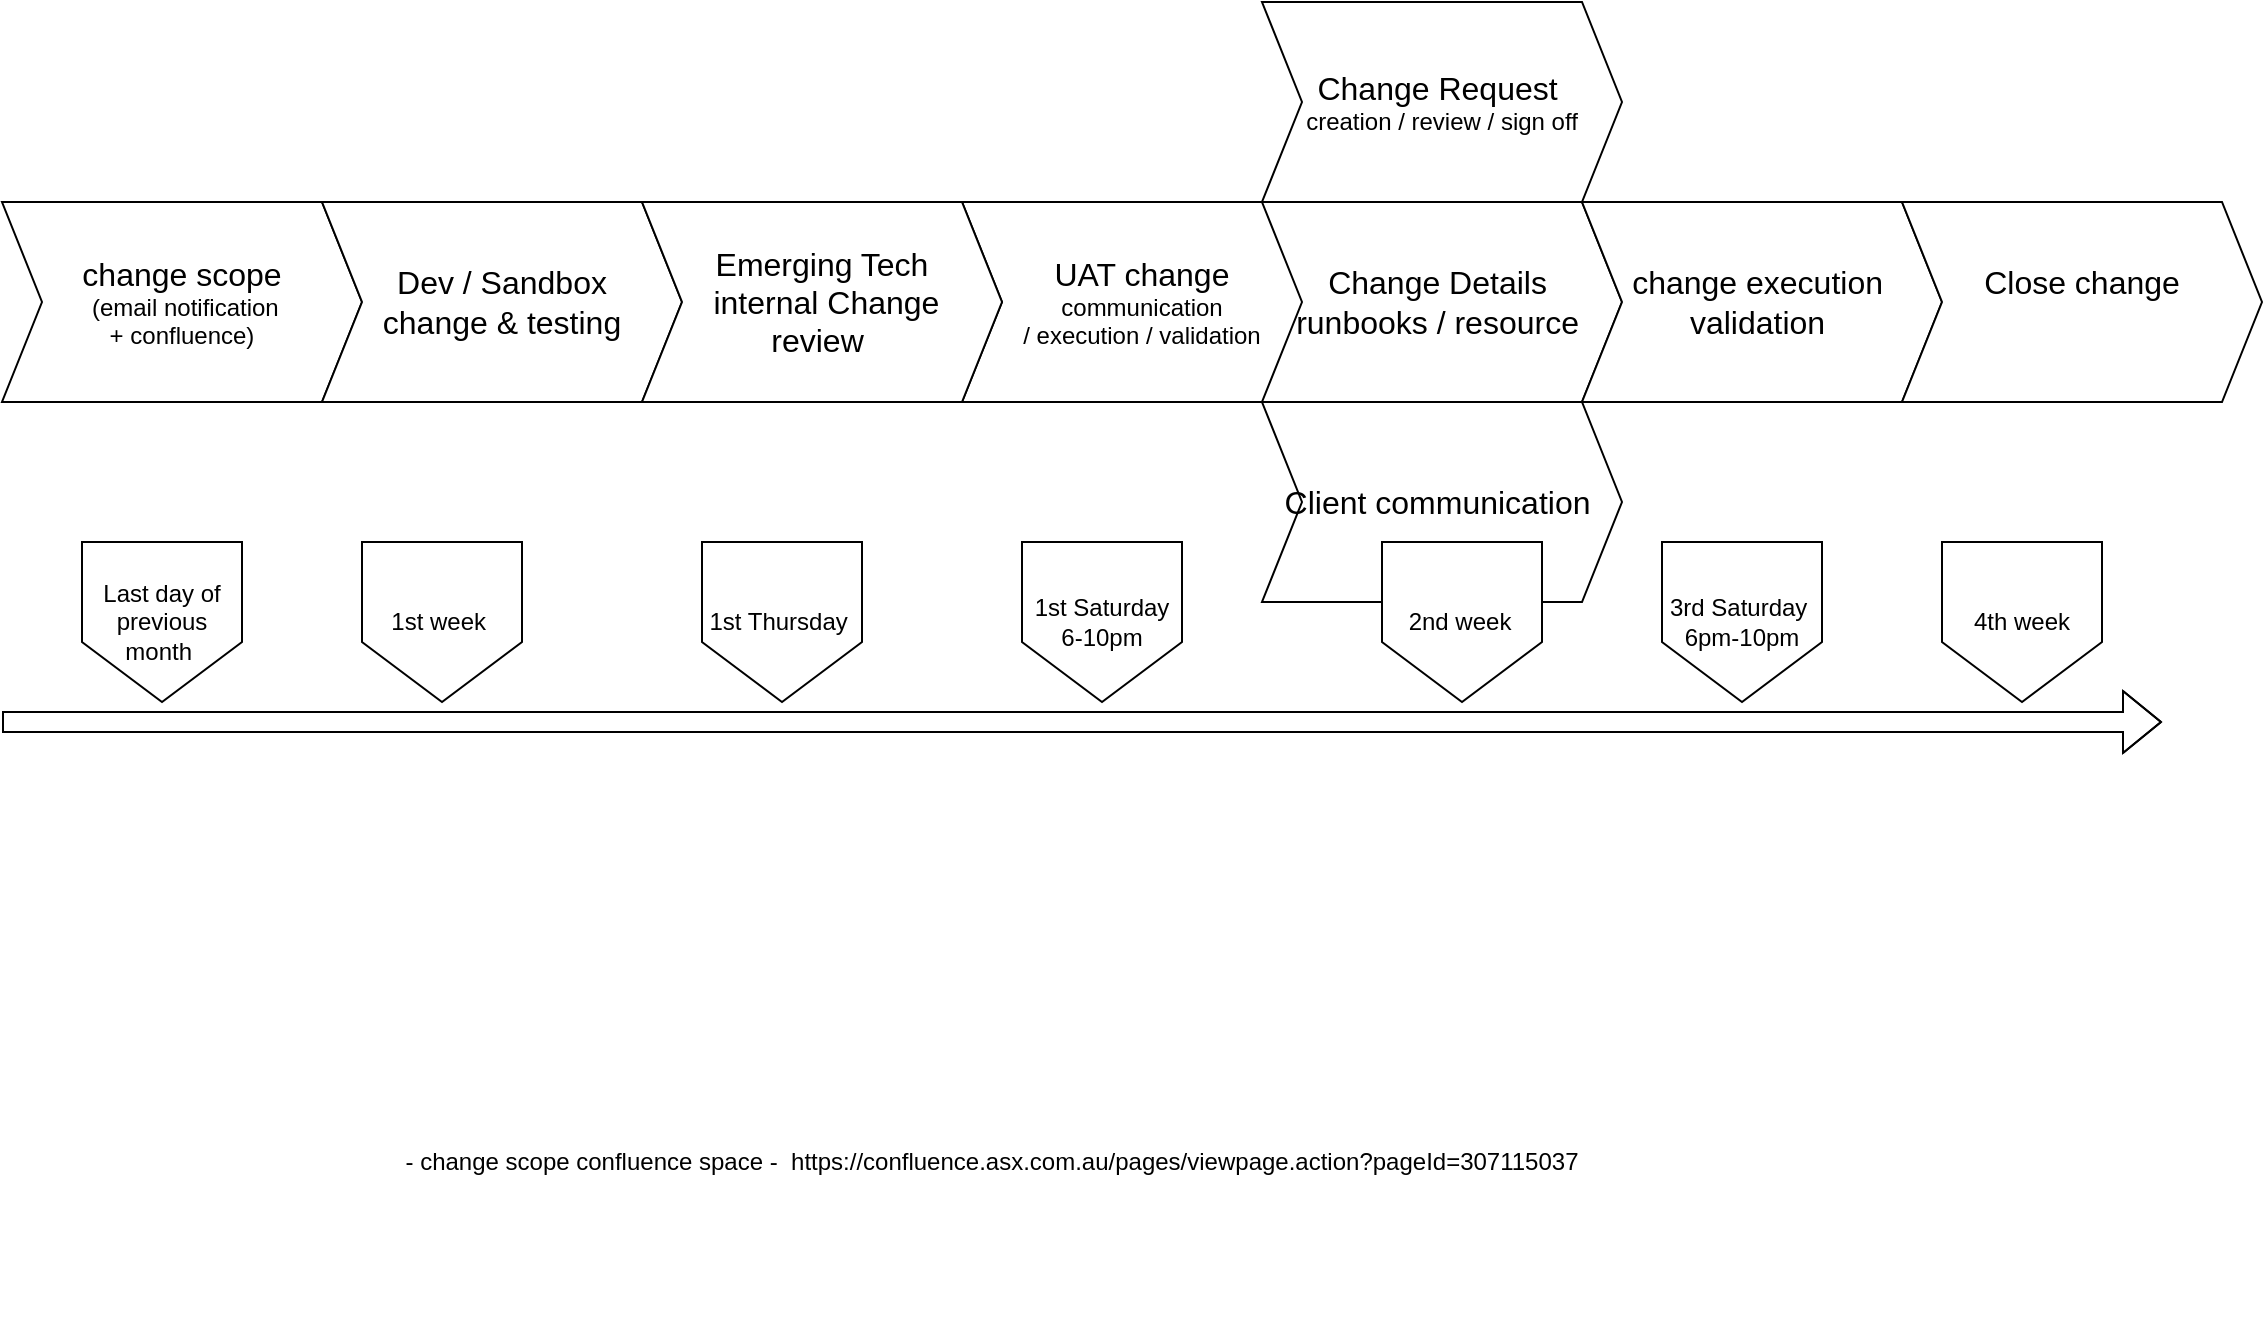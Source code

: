 <mxfile version="22.0.8" type="github">
  <diagram name="Page-1" id="FbC8swXIy_oEBKriSHkB">
    <mxGraphModel dx="1877" dy="542" grid="1" gridSize="10" guides="1" tooltips="1" connect="1" arrows="1" fold="1" page="1" pageScale="1" pageWidth="827" pageHeight="1169" math="1" shadow="0">
      <root>
        <mxCell id="0" />
        <mxCell id="1" parent="0" />
        <mxCell id="oGL73V1aoYLtVQccRy2J-2" value="&lt;font style=&quot;font-size: 16px;&quot;&gt;change scope&lt;/font&gt;&lt;br&gt;&amp;nbsp;(email notification &lt;br&gt;+ confluence)" style="shape=step;perimeter=stepPerimeter;whiteSpace=wrap;html=1;fixedSize=1;" parent="1" vertex="1">
          <mxGeometry x="-730" y="300" width="180" height="100" as="geometry" />
        </mxCell>
        <mxCell id="oGL73V1aoYLtVQccRy2J-7" value="- change scope confluence space -&amp;nbsp; https://confluence.asx.com.au/pages/viewpage.action?pageId=307115037" style="text;strokeColor=none;align=center;fillColor=none;html=1;verticalAlign=middle;whiteSpace=wrap;rounded=0;" parent="1" vertex="1">
          <mxGeometry x="-540" y="700" width="610" height="160" as="geometry" />
        </mxCell>
        <mxCell id="oGL73V1aoYLtVQccRy2J-8" value="&lt;span style=&quot;font-size: 16px;&quot;&gt;Dev / Sandbox &lt;br&gt;change &amp;amp; testing&lt;/span&gt;" style="shape=step;perimeter=stepPerimeter;whiteSpace=wrap;html=1;fixedSize=1;" parent="1" vertex="1">
          <mxGeometry x="-570" y="300" width="180" height="100" as="geometry" />
        </mxCell>
        <mxCell id="oGL73V1aoYLtVQccRy2J-9" value="&lt;font style=&quot;font-size: 16px;&quot;&gt;UAT change &lt;/font&gt;&lt;br&gt;communication&lt;br&gt;&amp;nbsp;/ execution / validation&amp;nbsp;" style="shape=step;perimeter=stepPerimeter;whiteSpace=wrap;html=1;fixedSize=1;" parent="1" vertex="1">
          <mxGeometry x="-250" y="300" width="180" height="100" as="geometry" />
        </mxCell>
        <mxCell id="oGL73V1aoYLtVQccRy2J-12" value="&lt;font style=&quot;font-size: 16px;&quot;&gt;Change Request&amp;nbsp;&lt;/font&gt;&lt;br&gt;&amp;nbsp;creation / review / sign off&amp;nbsp;" style="shape=step;perimeter=stepPerimeter;whiteSpace=wrap;html=1;fixedSize=1;" parent="1" vertex="1">
          <mxGeometry x="-100" y="200" width="180" height="100" as="geometry" />
        </mxCell>
        <mxCell id="oGL73V1aoYLtVQccRy2J-13" value="&lt;span style=&quot;font-size: 16px;&quot;&gt;Emerging Tech&lt;br&gt;&amp;nbsp;internal Change &lt;br&gt;review&amp;nbsp;&lt;/span&gt;" style="shape=step;perimeter=stepPerimeter;whiteSpace=wrap;html=1;fixedSize=1;" parent="1" vertex="1">
          <mxGeometry x="-410" y="300" width="180" height="100" as="geometry" />
        </mxCell>
        <mxCell id="oGL73V1aoYLtVQccRy2J-14" value="&lt;span style=&quot;font-size: 16px;&quot;&gt;Change Details&amp;nbsp;&lt;br&gt;runbooks / resource&amp;nbsp;&lt;br&gt;&lt;/span&gt;" style="shape=step;perimeter=stepPerimeter;whiteSpace=wrap;html=1;fixedSize=1;" parent="1" vertex="1">
          <mxGeometry x="-100" y="300" width="180" height="100" as="geometry" />
        </mxCell>
        <mxCell id="oGL73V1aoYLtVQccRy2J-15" value="&lt;span style=&quot;font-size: 16px;&quot;&gt;Client communication&amp;nbsp;&lt;br&gt;&lt;/span&gt;" style="shape=step;perimeter=stepPerimeter;whiteSpace=wrap;html=1;fixedSize=1;" parent="1" vertex="1">
          <mxGeometry x="-100" y="400" width="180" height="100" as="geometry" />
        </mxCell>
        <mxCell id="oGL73V1aoYLtVQccRy2J-16" value="&lt;span style=&quot;font-size: 16px;&quot;&gt;change execution&amp;nbsp;&lt;br&gt;validation&amp;nbsp;&lt;br&gt;&lt;/span&gt;" style="shape=step;perimeter=stepPerimeter;whiteSpace=wrap;html=1;fixedSize=1;" parent="1" vertex="1">
          <mxGeometry x="60" y="300" width="180" height="100" as="geometry" />
        </mxCell>
        <mxCell id="oGL73V1aoYLtVQccRy2J-17" value="&lt;span style=&quot;font-size: 16px;&quot;&gt;Close change&lt;br&gt;&amp;nbsp;&lt;br&gt;&lt;/span&gt;" style="shape=step;perimeter=stepPerimeter;whiteSpace=wrap;html=1;fixedSize=1;" parent="1" vertex="1">
          <mxGeometry x="220" y="300" width="180" height="100" as="geometry" />
        </mxCell>
        <mxCell id="Ew1GcM3pDw3L42-EXIif-3" value="" style="shape=flexArrow;endArrow=classic;html=1;rounded=0;" edge="1" parent="1">
          <mxGeometry width="50" height="50" relative="1" as="geometry">
            <mxPoint x="-730" y="560.04" as="sourcePoint" />
            <mxPoint x="350" y="560" as="targetPoint" />
            <Array as="points">
              <mxPoint x="230" y="560" />
            </Array>
          </mxGeometry>
        </mxCell>
        <mxCell id="Ew1GcM3pDw3L42-EXIif-4" value="Last day of previous month&amp;nbsp;" style="shape=offPageConnector;whiteSpace=wrap;html=1;" vertex="1" parent="1">
          <mxGeometry x="-690" y="470" width="80" height="80" as="geometry" />
        </mxCell>
        <mxCell id="Ew1GcM3pDw3L42-EXIif-6" value="1st week&amp;nbsp;" style="shape=offPageConnector;whiteSpace=wrap;html=1;" vertex="1" parent="1">
          <mxGeometry x="-550" y="470" width="80" height="80" as="geometry" />
        </mxCell>
        <mxCell id="Ew1GcM3pDw3L42-EXIif-7" value="1st Saturday 6-10pm" style="shape=offPageConnector;whiteSpace=wrap;html=1;" vertex="1" parent="1">
          <mxGeometry x="-220" y="470" width="80" height="80" as="geometry" />
        </mxCell>
        <mxCell id="Ew1GcM3pDw3L42-EXIif-8" value="1st Thursday&amp;nbsp;" style="shape=offPageConnector;whiteSpace=wrap;html=1;" vertex="1" parent="1">
          <mxGeometry x="-380" y="470" width="80" height="80" as="geometry" />
        </mxCell>
        <mxCell id="Ew1GcM3pDw3L42-EXIif-9" value="2nd week&lt;span style=&quot;white-space: pre;&quot;&gt;&#x9;&lt;/span&gt;" style="shape=offPageConnector;whiteSpace=wrap;html=1;" vertex="1" parent="1">
          <mxGeometry x="-40" y="470" width="80" height="80" as="geometry" />
        </mxCell>
        <mxCell id="Ew1GcM3pDw3L42-EXIif-10" value="3rd Saturday&amp;nbsp;&lt;br&gt;6pm-10pm" style="shape=offPageConnector;whiteSpace=wrap;html=1;" vertex="1" parent="1">
          <mxGeometry x="100" y="470" width="80" height="80" as="geometry" />
        </mxCell>
        <mxCell id="Ew1GcM3pDw3L42-EXIif-11" value="4th week" style="shape=offPageConnector;whiteSpace=wrap;html=1;" vertex="1" parent="1">
          <mxGeometry x="240" y="470" width="80" height="80" as="geometry" />
        </mxCell>
      </root>
    </mxGraphModel>
  </diagram>
</mxfile>

